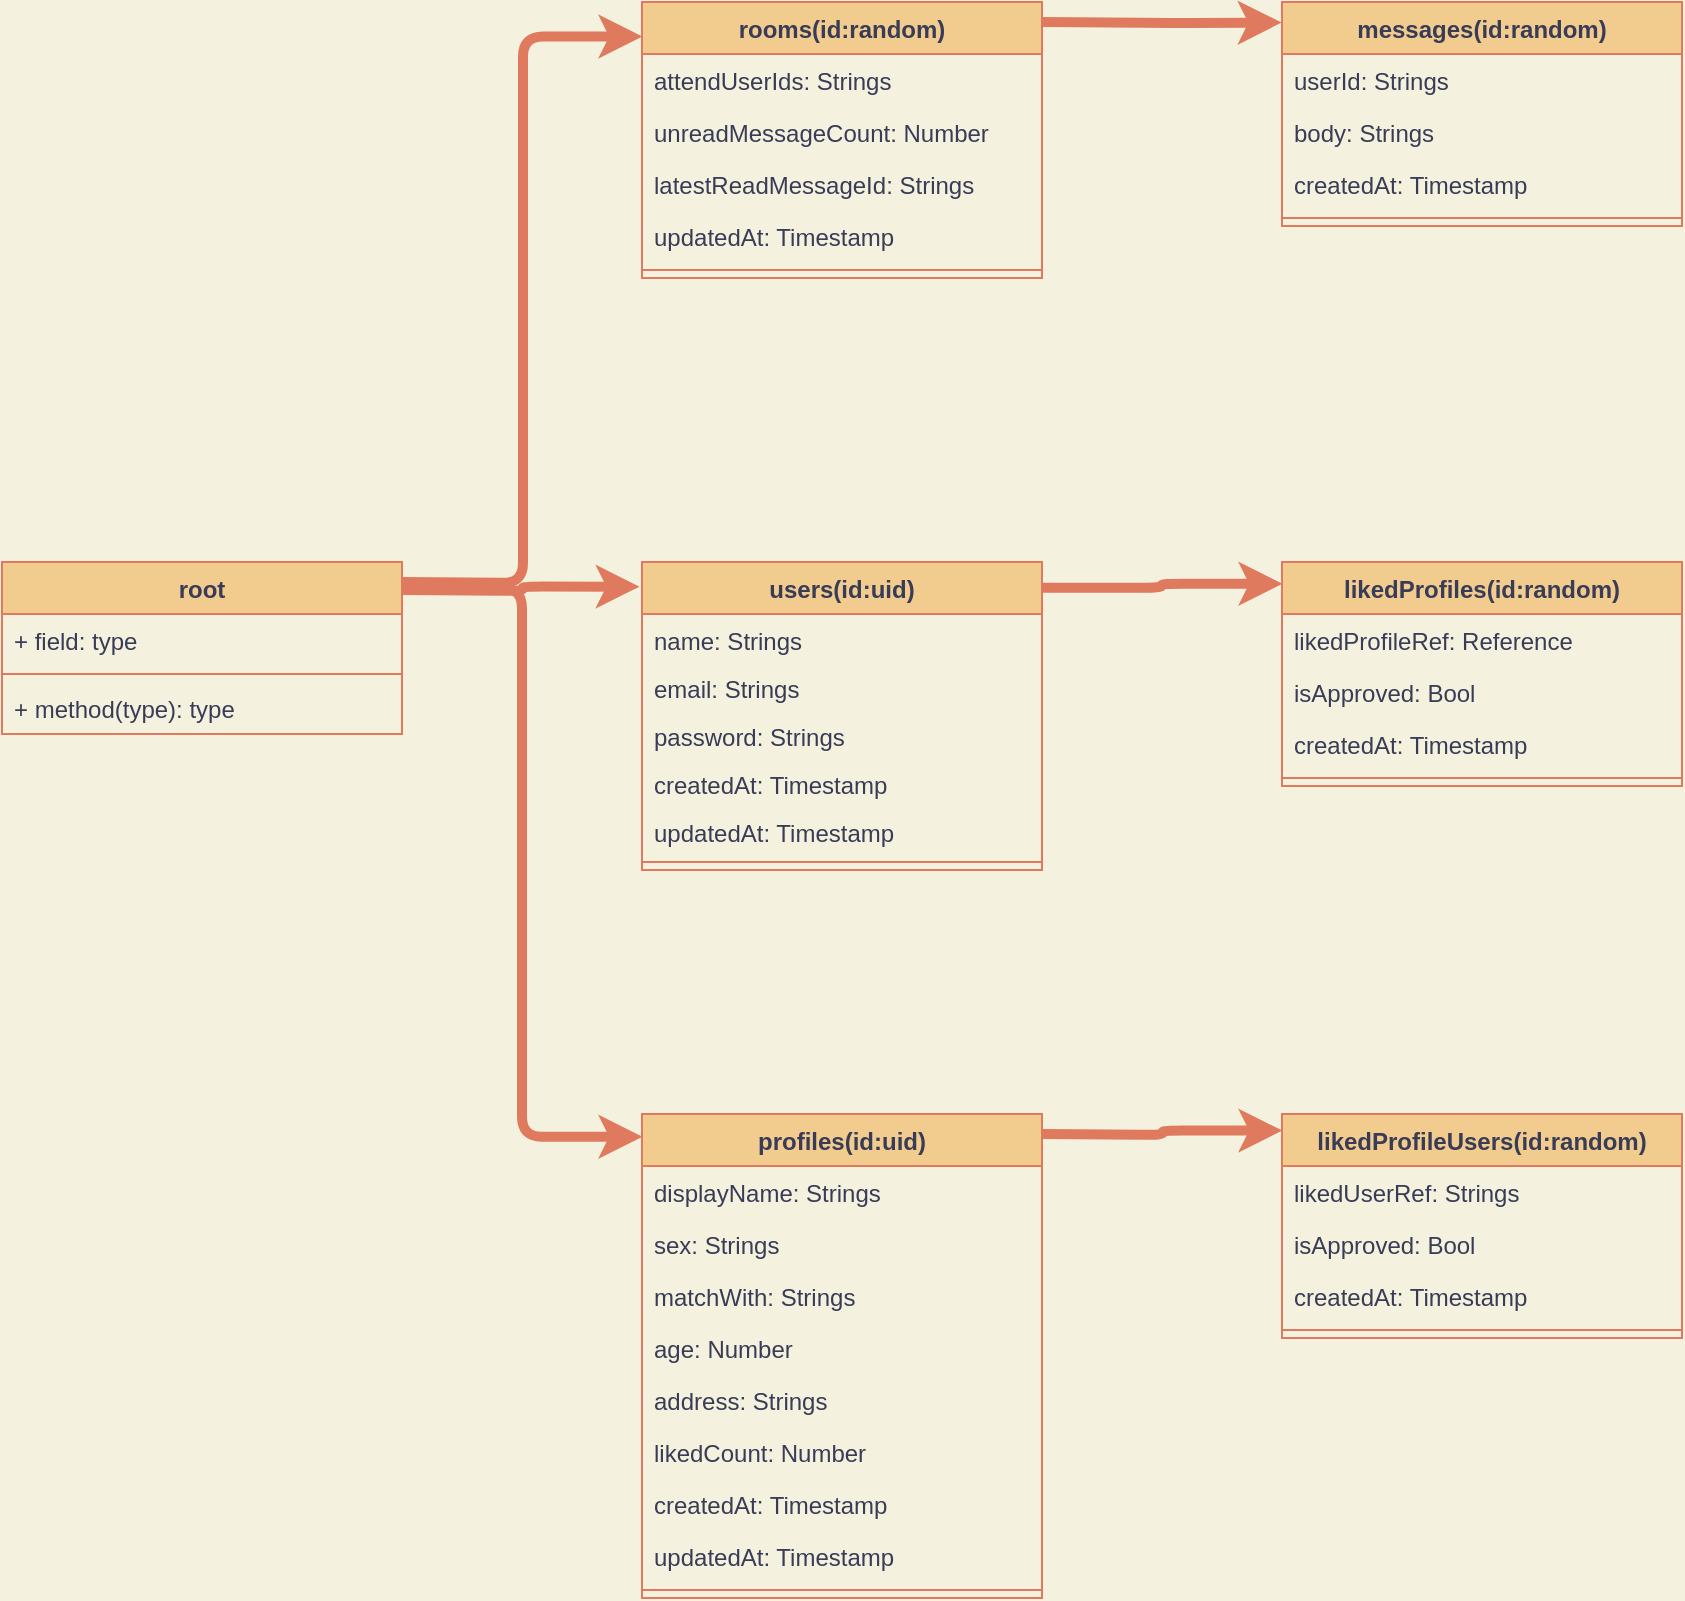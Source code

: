 <mxfile version="13.10.0" type="embed">
    <diagram id="wAJH5N7Ym5NqKtwHXI7F" name="ページ1">
        <mxGraphModel dx="2061" dy="301" grid="1" gridSize="10" guides="1" tooltips="1" connect="1" arrows="1" fold="1" page="0" pageScale="1" pageWidth="827" pageHeight="1169" background="#F4F1DE" math="0" shadow="0">
            <root>
                <mxCell id="0"/>
                <mxCell id="1" parent="0"/>
                <mxCell id="42" style="edgeStyle=orthogonalEdgeStyle;rounded=1;orthogonalLoop=1;jettySize=auto;html=1;entryX=0.001;entryY=0.097;entryDx=0;entryDy=0;strokeColor=#E07A5F;fontColor=#393C56;labelBackgroundColor=#F4F1DE;strokeWidth=5;entryPerimeter=0;exitX=0.999;exitY=0.084;exitDx=0;exitDy=0;exitPerimeter=0;" parent="1" source="25" target="38" edge="1">
                    <mxGeometry relative="1" as="geometry">
                        <mxPoint x="-320" y="376" as="sourcePoint"/>
                    </mxGeometry>
                </mxCell>
                <mxCell id="44" style="edgeStyle=orthogonalEdgeStyle;rounded=1;orthogonalLoop=1;jettySize=auto;html=1;entryX=0.001;entryY=0.074;entryDx=0;entryDy=0;strokeColor=#E07A5F;fontColor=#393C56;labelBackgroundColor=#F4F1DE;strokeWidth=5;entryPerimeter=0;" parent="1" target="34" edge="1">
                    <mxGeometry relative="1" as="geometry">
                        <mxPoint x="-320" y="646" as="sourcePoint"/>
                    </mxGeometry>
                </mxCell>
                <mxCell id="50" style="edgeStyle=orthogonalEdgeStyle;orthogonalLoop=1;jettySize=auto;html=1;strokeColor=#E07A5F;fontColor=#393C56;labelBackgroundColor=#F4F1DE;strokeWidth=5;rounded=1;entryX=-0.001;entryY=0.092;entryDx=0;entryDy=0;entryPerimeter=0;" parent="1" target="51" edge="1">
                    <mxGeometry relative="1" as="geometry">
                        <mxPoint x="-240" y="119" as="targetPoint"/>
                        <mxPoint x="-320" y="90" as="sourcePoint"/>
                    </mxGeometry>
                </mxCell>
                <mxCell id="104" style="edgeStyle=orthogonalEdgeStyle;rounded=1;sketch=0;orthogonalLoop=1;jettySize=auto;html=1;entryX=-0.006;entryY=0.08;entryDx=0;entryDy=0;entryPerimeter=0;strokeColor=#E07A5F;strokeWidth=5;fillColor=#F2CC8F;fontColor=#393C56;" parent="1" target="25" edge="1">
                    <mxGeometry relative="1" as="geometry">
                        <mxPoint x="-640" y="374" as="sourcePoint"/>
                    </mxGeometry>
                </mxCell>
                <mxCell id="105" style="edgeStyle=orthogonalEdgeStyle;rounded=1;sketch=0;orthogonalLoop=1;jettySize=auto;html=1;entryX=0.001;entryY=0.125;entryDx=0;entryDy=0;entryPerimeter=0;strokeColor=#E07A5F;strokeWidth=5;fillColor=#F2CC8F;fontColor=#393C56;" parent="1" target="46" edge="1">
                    <mxGeometry relative="1" as="geometry">
                        <mxPoint x="-640" y="370" as="sourcePoint"/>
                    </mxGeometry>
                </mxCell>
                <mxCell id="108" style="edgeStyle=orthogonalEdgeStyle;rounded=1;sketch=0;orthogonalLoop=1;jettySize=auto;html=1;entryX=0.001;entryY=0.047;entryDx=0;entryDy=0;entryPerimeter=0;strokeColor=#E07A5F;strokeWidth=5;fillColor=#F2CC8F;fontColor=#393C56;exitX=1.001;exitY=0.151;exitDx=0;exitDy=0;exitPerimeter=0;" parent="1" source="87" target="30" edge="1">
                    <mxGeometry relative="1" as="geometry"/>
                </mxCell>
                <mxCell id="87" value="root" style="swimlane;fontStyle=1;align=center;verticalAlign=top;childLayout=stackLayout;horizontal=1;startSize=26;horizontalStack=0;resizeParent=1;resizeParentMax=0;resizeLast=0;collapsible=1;marginBottom=0;fillColor=#F2CC8F;strokeColor=#E07A5F;fontColor=#393C56;" parent="1" vertex="1">
                    <mxGeometry x="-840" y="360" width="200" height="86" as="geometry"/>
                </mxCell>
                <mxCell id="88" value="+ field: type" style="text;strokeColor=none;fillColor=none;align=left;verticalAlign=top;spacingLeft=4;spacingRight=4;overflow=hidden;rotatable=0;points=[[0,0.5],[1,0.5]];portConstraint=eastwest;fontColor=#393C56;" parent="87" vertex="1">
                    <mxGeometry y="26" width="200" height="26" as="geometry"/>
                </mxCell>
                <mxCell id="91" value="" style="line;strokeWidth=1;fillColor=none;align=left;verticalAlign=middle;spacingTop=-1;spacingLeft=3;spacingRight=3;rotatable=0;labelPosition=right;points=[];portConstraint=eastwest;strokeColor=#E07A5F;fontColor=#393C56;labelBackgroundColor=#F4F1DE;" parent="87" vertex="1">
                    <mxGeometry y="52" width="200" height="8" as="geometry"/>
                </mxCell>
                <mxCell id="92" value="+ method(type): type" style="text;strokeColor=none;fillColor=none;align=left;verticalAlign=top;spacingLeft=4;spacingRight=4;overflow=hidden;rotatable=0;points=[[0,0.5],[1,0.5]];portConstraint=eastwest;fontColor=#393C56;" parent="87" vertex="1">
                    <mxGeometry y="60" width="200" height="26" as="geometry"/>
                </mxCell>
                <mxCell id="30" value="profiles(id:uid)" style="swimlane;fontStyle=1;align=center;verticalAlign=top;childLayout=stackLayout;horizontal=1;startSize=26;horizontalStack=0;resizeParent=1;resizeParentMax=0;resizeLast=0;collapsible=1;marginBottom=0;fillColor=#F2CC8F;strokeColor=#E07A5F;fontColor=#393C56;" parent="1" vertex="1">
                    <mxGeometry x="-520" y="636" width="200" height="242" as="geometry"/>
                </mxCell>
                <mxCell id="58" value="displayName: Strings" style="text;strokeColor=none;fillColor=none;align=left;verticalAlign=top;spacingLeft=4;spacingRight=4;overflow=hidden;rotatable=0;points=[[0,0.5],[1,0.5]];portConstraint=eastwest;fontColor=#393C56;" parent="30" vertex="1">
                    <mxGeometry y="26" width="200" height="26" as="geometry"/>
                </mxCell>
                <mxCell id="65" value="sex: Strings" style="text;strokeColor=none;fillColor=none;align=left;verticalAlign=top;spacingLeft=4;spacingRight=4;overflow=hidden;rotatable=0;points=[[0,0.5],[1,0.5]];portConstraint=eastwest;fontColor=#393C56;" parent="30" vertex="1">
                    <mxGeometry y="52" width="200" height="26" as="geometry"/>
                </mxCell>
                <mxCell id="61" value="matchWith: Strings" style="text;strokeColor=none;fillColor=none;align=left;verticalAlign=top;spacingLeft=4;spacingRight=4;overflow=hidden;rotatable=0;points=[[0,0.5],[1,0.5]];portConstraint=eastwest;fontColor=#393C56;" parent="30" vertex="1">
                    <mxGeometry y="78" width="200" height="26" as="geometry"/>
                </mxCell>
                <mxCell id="62" value="age: Number" style="text;strokeColor=none;fillColor=none;align=left;verticalAlign=top;spacingLeft=4;spacingRight=4;overflow=hidden;rotatable=0;points=[[0,0.5],[1,0.5]];portConstraint=eastwest;fontColor=#393C56;" parent="30" vertex="1">
                    <mxGeometry y="104" width="200" height="26" as="geometry"/>
                </mxCell>
                <mxCell id="64" value="address: Strings" style="text;strokeColor=none;fillColor=none;align=left;verticalAlign=top;spacingLeft=4;spacingRight=4;overflow=hidden;rotatable=0;points=[[0,0.5],[1,0.5]];portConstraint=eastwest;fontColor=#393C56;" parent="30" vertex="1">
                    <mxGeometry y="130" width="200" height="26" as="geometry"/>
                </mxCell>
                <mxCell id="111" value="likedCount: Number" style="text;strokeColor=none;fillColor=none;align=left;verticalAlign=top;spacingLeft=4;spacingRight=4;overflow=hidden;rotatable=0;points=[[0,0.5],[1,0.5]];portConstraint=eastwest;fontColor=#393C56;" parent="30" vertex="1">
                    <mxGeometry y="156" width="200" height="26" as="geometry"/>
                </mxCell>
                <mxCell id="74" value="createdAt: Timestamp" style="text;strokeColor=none;fillColor=none;align=left;verticalAlign=top;spacingLeft=4;spacingRight=4;overflow=hidden;rotatable=0;points=[[0,0.5],[1,0.5]];portConstraint=eastwest;fontColor=#393C56;" parent="30" vertex="1">
                    <mxGeometry y="182" width="200" height="26" as="geometry"/>
                </mxCell>
                <mxCell id="79" value="updatedAt: Timestamp" style="text;strokeColor=none;fillColor=none;align=left;verticalAlign=top;spacingLeft=4;spacingRight=4;overflow=hidden;rotatable=0;points=[[0,0.5],[1,0.5]];portConstraint=eastwest;fontColor=#393C56;" parent="30" vertex="1">
                    <mxGeometry y="208" width="200" height="26" as="geometry"/>
                </mxCell>
                <mxCell id="32" value="" style="line;strokeWidth=1;fillColor=none;align=left;verticalAlign=middle;spacingTop=-1;spacingLeft=3;spacingRight=3;rotatable=0;labelPosition=right;points=[];portConstraint=eastwest;strokeColor=#E07A5F;fontColor=#393C56;labelBackgroundColor=#F4F1DE;" parent="30" vertex="1">
                    <mxGeometry y="234" width="200" height="8" as="geometry"/>
                </mxCell>
                <mxCell id="25" value="users(id:uid)" style="swimlane;fontStyle=1;align=center;verticalAlign=top;childLayout=stackLayout;horizontal=1;startSize=26;horizontalStack=0;resizeParent=1;resizeParentMax=0;resizeLast=0;collapsible=1;marginBottom=0;fillColor=#F2CC8F;strokeColor=#E07A5F;fontColor=#393C56;" parent="1" vertex="1">
                    <mxGeometry x="-520" y="360" width="200" height="154" as="geometry"/>
                </mxCell>
                <mxCell id="57" value="name: Strings" style="text;align=left;verticalAlign=top;spacingLeft=4;spacingRight=4;overflow=hidden;rotatable=0;points=[[0,0.5],[1,0.5]];portConstraint=eastwest;fontColor=#393C56;" parent="25" vertex="1">
                    <mxGeometry y="26" width="200" height="24" as="geometry"/>
                </mxCell>
                <mxCell id="55" value="email: Strings" style="text;align=left;verticalAlign=top;spacingLeft=4;spacingRight=4;overflow=hidden;rotatable=0;points=[[0,0.5],[1,0.5]];portConstraint=eastwest;fontColor=#393C56;" parent="25" vertex="1">
                    <mxGeometry y="50" width="200" height="24" as="geometry"/>
                </mxCell>
                <mxCell id="63" value="password: Strings" style="text;align=left;verticalAlign=top;spacingLeft=4;spacingRight=4;overflow=hidden;rotatable=0;points=[[0,0.5],[1,0.5]];portConstraint=eastwest;fontColor=#393C56;" parent="25" vertex="1">
                    <mxGeometry y="74" width="200" height="24" as="geometry"/>
                </mxCell>
                <mxCell id="71" value="createdAt: Timestamp" style="text;align=left;verticalAlign=top;spacingLeft=4;spacingRight=4;overflow=hidden;rotatable=0;points=[[0,0.5],[1,0.5]];portConstraint=eastwest;fontColor=#393C56;" parent="25" vertex="1">
                    <mxGeometry y="98" width="200" height="24" as="geometry"/>
                </mxCell>
                <mxCell id="112" value="updatedAt: Timestamp" style="text;align=left;verticalAlign=top;spacingLeft=4;spacingRight=4;overflow=hidden;rotatable=0;points=[[0,0.5],[1,0.5]];portConstraint=eastwest;fontColor=#393C56;" parent="25" vertex="1">
                    <mxGeometry y="122" width="200" height="24" as="geometry"/>
                </mxCell>
                <mxCell id="27" value="" style="line;strokeWidth=1;fillColor=none;align=left;verticalAlign=middle;spacingTop=-1;spacingLeft=3;spacingRight=3;rotatable=0;labelPosition=right;points=[];portConstraint=eastwest;strokeColor=#E07A5F;fontColor=#393C56;labelBackgroundColor=#F4F1DE;" parent="25" vertex="1">
                    <mxGeometry y="146" width="200" height="8" as="geometry"/>
                </mxCell>
                <mxCell id="46" value="rooms(id:random)" style="swimlane;fontStyle=1;align=center;verticalAlign=top;childLayout=stackLayout;horizontal=1;startSize=26;horizontalStack=0;resizeParent=1;resizeParentMax=0;resizeLast=0;collapsible=1;marginBottom=0;fillColor=#F2CC8F;strokeColor=#E07A5F;fontColor=#393C56;" parent="1" vertex="1">
                    <mxGeometry x="-520" y="80" width="200" height="138" as="geometry"/>
                </mxCell>
                <mxCell id="78" value="attendUserIds: Strings" style="text;strokeColor=none;fillColor=none;align=left;verticalAlign=top;spacingLeft=4;spacingRight=4;overflow=hidden;rotatable=0;points=[[0,0.5],[1,0.5]];portConstraint=eastwest;fontColor=#393C56;" parent="46" vertex="1">
                    <mxGeometry y="26" width="200" height="26" as="geometry"/>
                </mxCell>
                <mxCell id="113" value="unreadMessageCount: Number" style="text;strokeColor=none;fillColor=none;align=left;verticalAlign=top;spacingLeft=4;spacingRight=4;overflow=hidden;rotatable=0;points=[[0,0.5],[1,0.5]];portConstraint=eastwest;fontColor=#393C56;" vertex="1" parent="46">
                    <mxGeometry y="52" width="200" height="26" as="geometry"/>
                </mxCell>
                <mxCell id="114" value="latestReadMessageId: Strings" style="text;strokeColor=none;fillColor=none;align=left;verticalAlign=top;spacingLeft=4;spacingRight=4;overflow=hidden;rotatable=0;points=[[0,0.5],[1,0.5]];portConstraint=eastwest;fontColor=#393C56;" vertex="1" parent="46">
                    <mxGeometry y="78" width="200" height="26" as="geometry"/>
                </mxCell>
                <mxCell id="80" value="updatedAt: Timestamp" style="text;strokeColor=none;fillColor=none;align=left;verticalAlign=top;spacingLeft=4;spacingRight=4;overflow=hidden;rotatable=0;points=[[0,0.5],[1,0.5]];portConstraint=eastwest;fontColor=#393C56;" parent="46" vertex="1">
                    <mxGeometry y="104" width="200" height="26" as="geometry"/>
                </mxCell>
                <mxCell id="48" value="" style="line;strokeWidth=1;fillColor=none;align=left;verticalAlign=middle;spacingTop=-1;spacingLeft=3;spacingRight=3;rotatable=0;labelPosition=right;points=[];portConstraint=eastwest;strokeColor=#E07A5F;fontColor=#393C56;labelBackgroundColor=#F4F1DE;" parent="46" vertex="1">
                    <mxGeometry y="130" width="200" height="8" as="geometry"/>
                </mxCell>
                <mxCell id="38" value="likedProfiles(id:random)" style="swimlane;fontStyle=1;align=center;verticalAlign=top;childLayout=stackLayout;horizontal=1;startSize=26;horizontalStack=0;resizeParent=1;resizeParentMax=0;resizeLast=0;collapsible=1;marginBottom=0;fillColor=#F2CC8F;strokeColor=#E07A5F;fontColor=#393C56;" parent="1" vertex="1">
                    <mxGeometry x="-200" y="360" width="200" height="112" as="geometry"/>
                </mxCell>
                <mxCell id="70" value="likedProfileRef: Reference" style="text;strokeColor=none;fillColor=none;align=left;verticalAlign=top;spacingLeft=4;spacingRight=4;overflow=hidden;rotatable=0;points=[[0,0.5],[1,0.5]];portConstraint=eastwest;fontColor=#393C56;" parent="38" vertex="1">
                    <mxGeometry y="26" width="200" height="26" as="geometry"/>
                </mxCell>
                <mxCell id="75" value="isApproved: Bool" style="text;strokeColor=none;fillColor=none;align=left;verticalAlign=top;spacingLeft=4;spacingRight=4;overflow=hidden;rotatable=0;points=[[0,0.5],[1,0.5]];portConstraint=eastwest;fontColor=#393C56;" parent="38" vertex="1">
                    <mxGeometry y="52" width="200" height="26" as="geometry"/>
                </mxCell>
                <mxCell id="72" value="createdAt: Timestamp" style="text;strokeColor=none;fillColor=none;align=left;verticalAlign=top;spacingLeft=4;spacingRight=4;overflow=hidden;rotatable=0;points=[[0,0.5],[1,0.5]];portConstraint=eastwest;fontColor=#393C56;" parent="38" vertex="1">
                    <mxGeometry y="78" width="200" height="26" as="geometry"/>
                </mxCell>
                <mxCell id="40" value="" style="line;strokeWidth=1;fillColor=none;align=left;verticalAlign=middle;spacingTop=-1;spacingLeft=3;spacingRight=3;rotatable=0;labelPosition=right;points=[];portConstraint=eastwest;strokeColor=#E07A5F;fontColor=#393C56;labelBackgroundColor=#F4F1DE;" parent="38" vertex="1">
                    <mxGeometry y="104" width="200" height="8" as="geometry"/>
                </mxCell>
                <mxCell id="51" value="messages(id:random)" style="swimlane;fontStyle=1;align=center;verticalAlign=top;childLayout=stackLayout;horizontal=1;startSize=26;horizontalStack=0;resizeParent=1;resizeParentMax=0;resizeLast=0;collapsible=1;marginBottom=0;fillColor=#F2CC8F;strokeColor=#E07A5F;fontColor=#393C56;" parent="1" vertex="1">
                    <mxGeometry x="-200" y="80" width="200" height="112" as="geometry"/>
                </mxCell>
                <mxCell id="83" value="userId: Strings" style="text;strokeColor=none;fillColor=none;align=left;verticalAlign=top;spacingLeft=4;spacingRight=4;overflow=hidden;rotatable=0;points=[[0,0.5],[1,0.5]];portConstraint=eastwest;fontColor=#393C56;" parent="51" vertex="1">
                    <mxGeometry y="26" width="200" height="26" as="geometry"/>
                </mxCell>
                <mxCell id="82" value="body: Strings" style="text;strokeColor=none;fillColor=none;align=left;verticalAlign=top;spacingLeft=4;spacingRight=4;overflow=hidden;rotatable=0;points=[[0,0.5],[1,0.5]];portConstraint=eastwest;fontColor=#393C56;" parent="51" vertex="1">
                    <mxGeometry y="52" width="200" height="26" as="geometry"/>
                </mxCell>
                <mxCell id="81" value="createdAt: Timestamp" style="text;strokeColor=none;fillColor=none;align=left;verticalAlign=top;spacingLeft=4;spacingRight=4;overflow=hidden;rotatable=0;points=[[0,0.5],[1,0.5]];portConstraint=eastwest;fontColor=#393C56;" parent="51" vertex="1">
                    <mxGeometry y="78" width="200" height="26" as="geometry"/>
                </mxCell>
                <mxCell id="53" value="" style="line;strokeWidth=1;fillColor=none;align=left;verticalAlign=middle;spacingTop=-1;spacingLeft=3;spacingRight=3;rotatable=0;labelPosition=right;points=[];portConstraint=eastwest;strokeColor=#E07A5F;fontColor=#393C56;labelBackgroundColor=#F4F1DE;" parent="51" vertex="1">
                    <mxGeometry y="104" width="200" height="8" as="geometry"/>
                </mxCell>
                <mxCell id="34" value="likedProfileUsers(id:random)" style="swimlane;fontStyle=1;align=center;verticalAlign=top;childLayout=stackLayout;horizontal=1;startSize=26;horizontalStack=0;resizeParent=1;resizeParentMax=0;resizeLast=0;collapsible=1;marginBottom=0;fillColor=#F2CC8F;strokeColor=#E07A5F;fontColor=#393C56;" parent="1" vertex="1">
                    <mxGeometry x="-200" y="636" width="200" height="112" as="geometry"/>
                </mxCell>
                <mxCell id="67" value="likedUserRef: Strings" style="text;strokeColor=none;fillColor=none;align=left;verticalAlign=top;spacingLeft=4;spacingRight=4;overflow=hidden;rotatable=0;points=[[0,0.5],[1,0.5]];portConstraint=eastwest;fontColor=#393C56;" parent="34" vertex="1">
                    <mxGeometry y="26" width="200" height="26" as="geometry"/>
                </mxCell>
                <mxCell id="68" value="isApproved: Bool" style="text;strokeColor=none;fillColor=none;align=left;verticalAlign=top;spacingLeft=4;spacingRight=4;overflow=hidden;rotatable=0;points=[[0,0.5],[1,0.5]];portConstraint=eastwest;fontColor=#393C56;" parent="34" vertex="1">
                    <mxGeometry y="52" width="200" height="26" as="geometry"/>
                </mxCell>
                <mxCell id="73" value="createdAt: Timestamp" style="text;strokeColor=none;fillColor=none;align=left;verticalAlign=top;spacingLeft=4;spacingRight=4;overflow=hidden;rotatable=0;points=[[0,0.5],[1,0.5]];portConstraint=eastwest;fontColor=#393C56;" parent="34" vertex="1">
                    <mxGeometry y="78" width="200" height="26" as="geometry"/>
                </mxCell>
                <mxCell id="36" value="" style="line;strokeWidth=1;fillColor=none;align=left;verticalAlign=middle;spacingTop=-1;spacingLeft=3;spacingRight=3;rotatable=0;labelPosition=right;points=[];portConstraint=eastwest;strokeColor=#E07A5F;fontColor=#393C56;labelBackgroundColor=#F4F1DE;" parent="34" vertex="1">
                    <mxGeometry y="104" width="200" height="8" as="geometry"/>
                </mxCell>
            </root>
        </mxGraphModel>
    </diagram>
</mxfile>